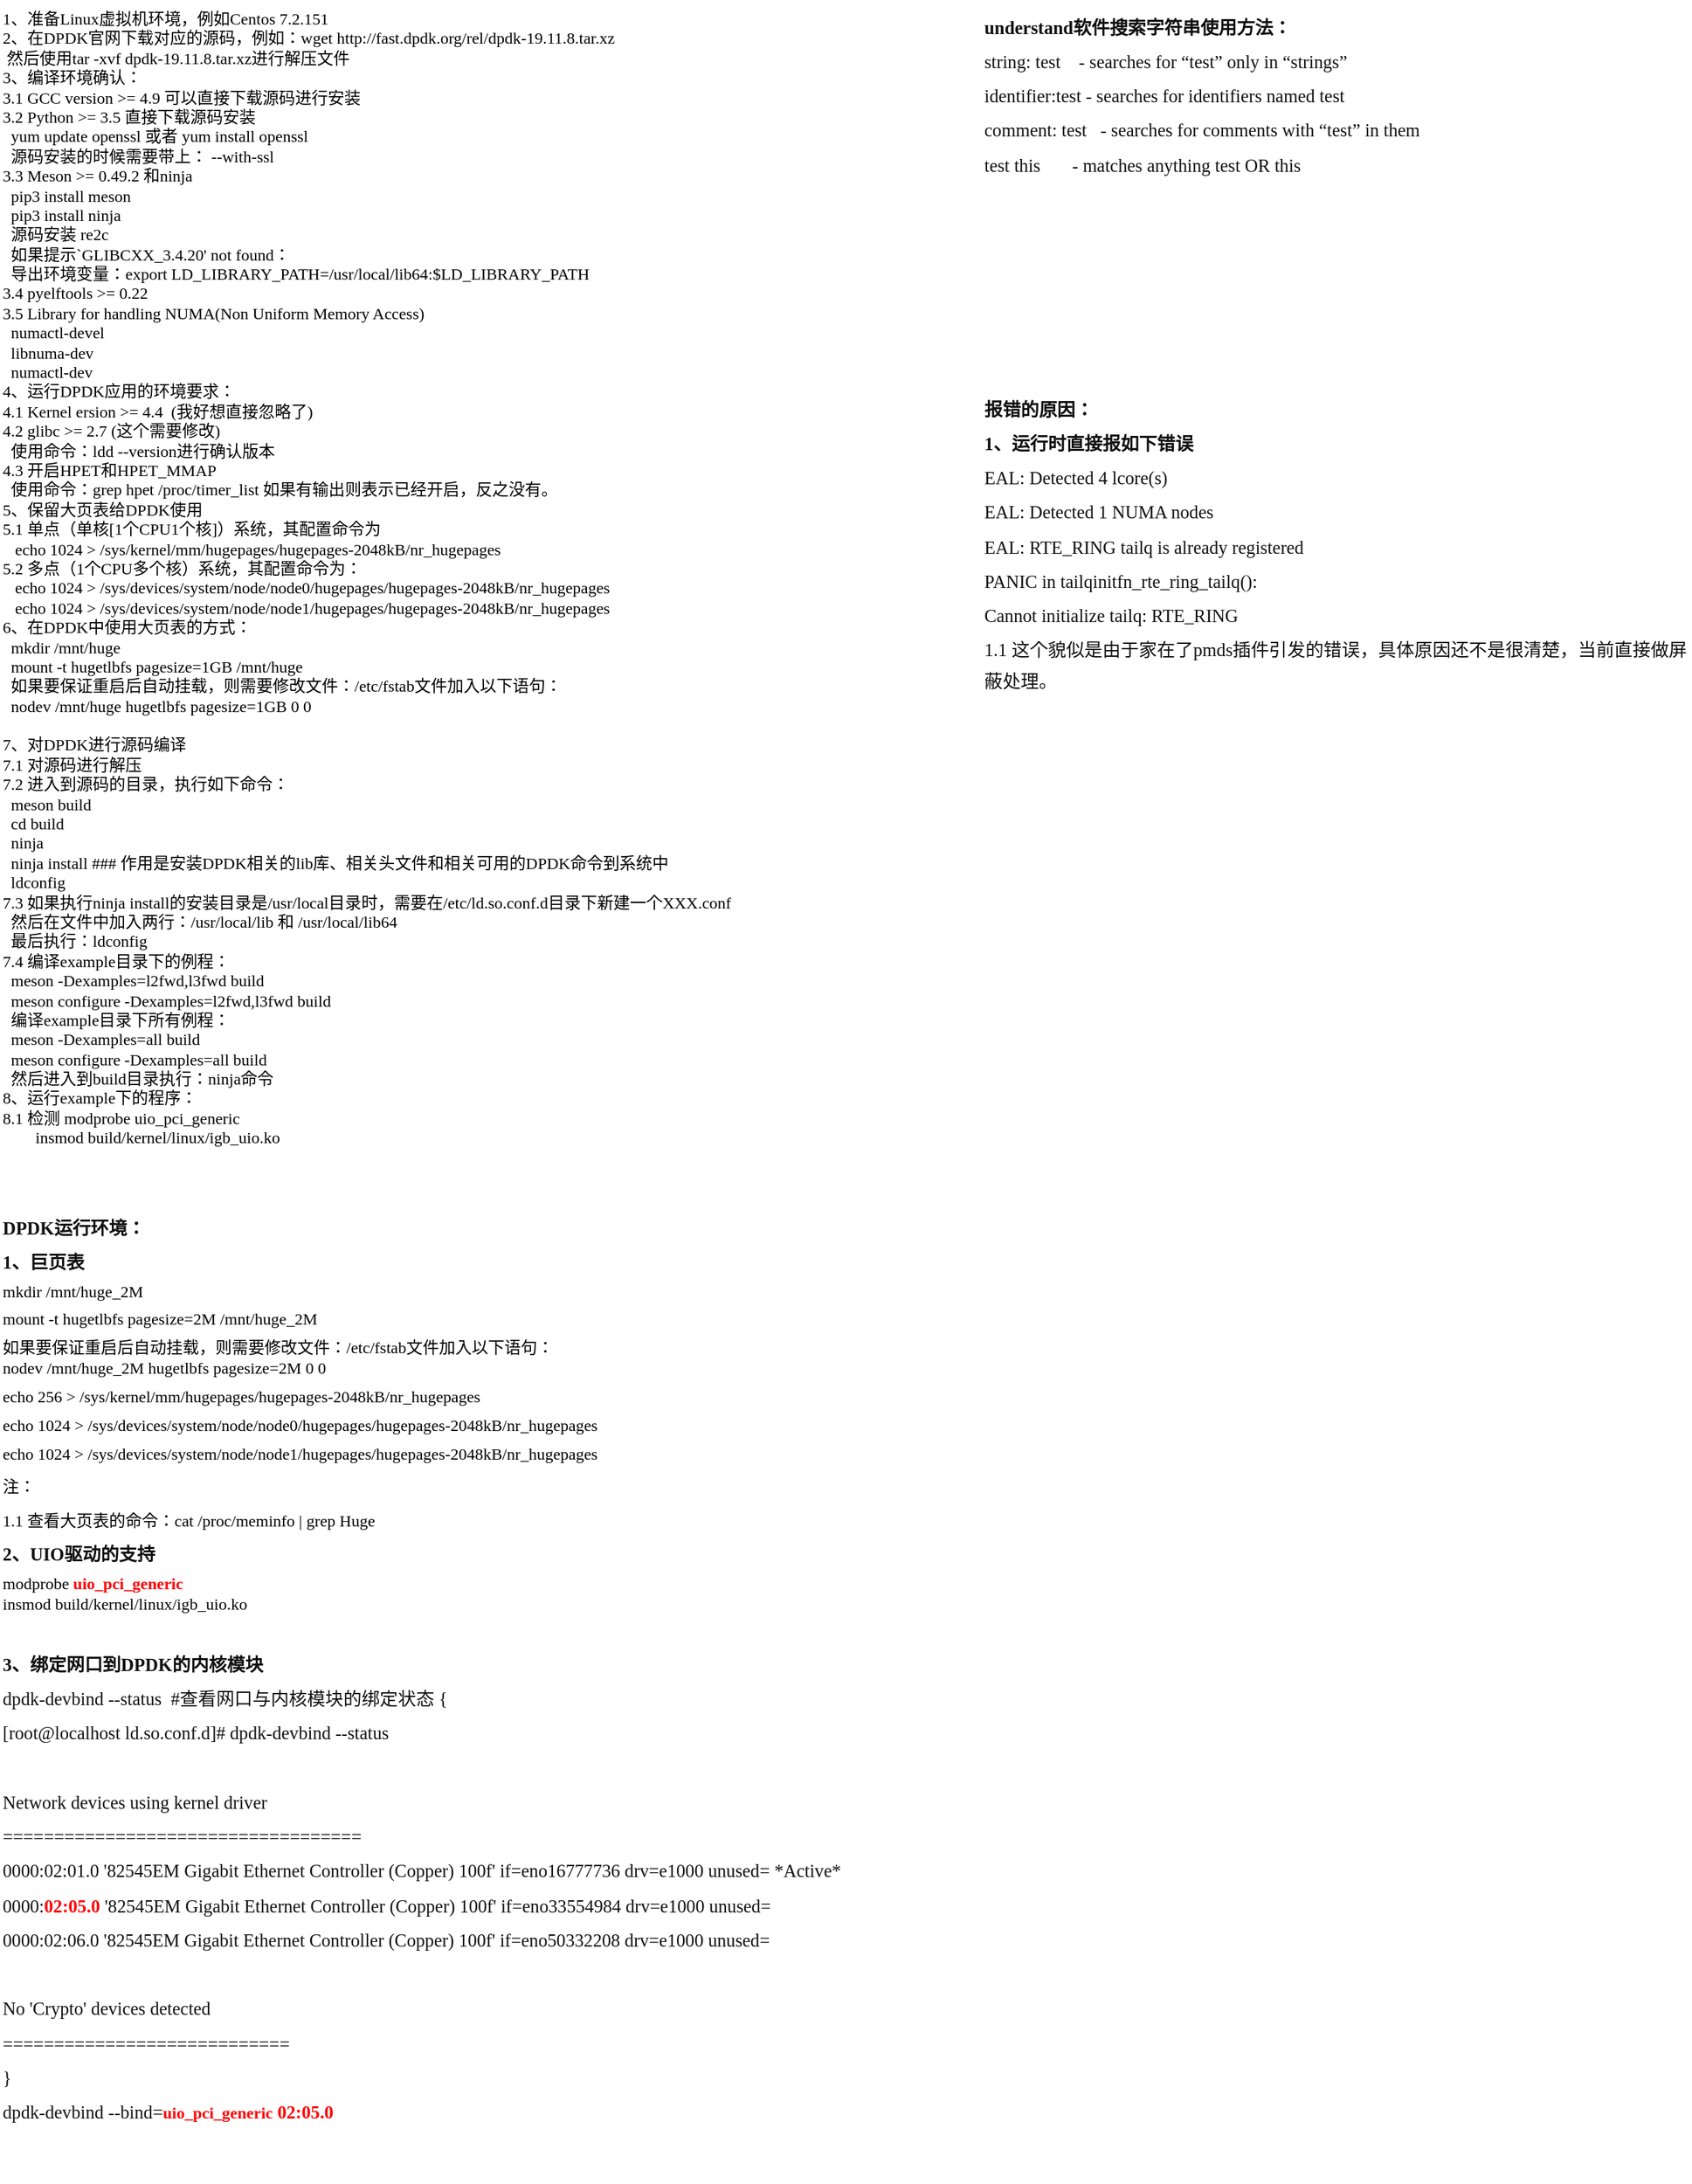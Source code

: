 <mxfile version="14.7.3" type="github">
  <diagram id="tiC5_lr3c7eBxx_vU2C-" name="Page-1">
    <mxGraphModel dx="1206" dy="712" grid="1" gridSize="10" guides="1" tooltips="1" connect="1" arrows="1" fold="1" page="1" pageScale="1" pageWidth="827" pageHeight="1169" math="0" shadow="0">
      <root>
        <mxCell id="0" />
        <mxCell id="1" parent="0" />
        <mxCell id="bjBxFB213XxqrcSqxuYE-1" value="1、准备Linux虚拟机环境，例如Centos 7.2.151&lt;div style=&quot;resize: none ; outline: 0px ; font-size: inherit&quot;&gt;2、在DPDK官网下载对应的源码，例如：wget http://fast.dpdk.org/rel/dpdk-19.11.8.tar.xz&lt;/div&gt;&lt;div style=&quot;resize: none ; outline: 0px ; font-size: inherit&quot;&gt;&amp;nbsp;然后使用tar -xvf dpdk-19.11.8.tar.xz进行解压文件&lt;/div&gt;&lt;div style=&quot;resize: none ; outline: 0px ; font-size: inherit&quot;&gt;3、编译环境确认：&lt;/div&gt;&lt;div style=&quot;resize: none ; outline: 0px ; font-size: inherit&quot;&gt;3.1 GCC version &amp;gt;= 4.9 可以直接下载源码进行安装&lt;/div&gt;&lt;div style=&quot;resize: none ; outline: 0px ; font-size: inherit&quot;&gt;3.2 Python &amp;gt;= 3.5 直接下载源码安装&lt;/div&gt;&lt;div style=&quot;resize: none ; outline: 0px ; font-size: inherit&quot;&gt;&amp;nbsp; yum update openssl 或者 yum install openssl&lt;/div&gt;&lt;div style=&quot;resize: none ; outline: 0px ; font-size: inherit&quot;&gt;&amp;nbsp; 源码安装的时候需要带上： --with-ssl&lt;/div&gt;&lt;div style=&quot;resize: none ; outline: 0px ; font-size: inherit&quot;&gt;3.3 Meson &amp;gt;= 0.49.2 和ninja&lt;/div&gt;&lt;div style=&quot;resize: none ; outline: 0px ; font-size: inherit&quot;&gt;&amp;nbsp;&amp;nbsp;pip3 install meson&lt;/div&gt;&lt;div style=&quot;resize: none ; outline: 0px ; font-size: inherit&quot;&gt;&amp;nbsp;&amp;nbsp;pip3 install ninja&lt;/div&gt;&lt;div style=&quot;resize: none ; outline: 0px ; font-size: inherit&quot;&gt;&amp;nbsp; 源码安装 re2c&lt;/div&gt;&lt;div style=&quot;resize: none ; outline: 0px ; font-size: inherit&quot;&gt;&amp;nbsp; 如果提示`GLIBCXX_3.4.20&#39; not found：&lt;/div&gt;&lt;div style=&quot;resize: none ; outline: 0px ; font-size: inherit&quot;&gt;&amp;nbsp; 导出环境变量：export LD_LIBRARY_PATH=/usr/local/lib64:$LD_LIBRARY_PATH&amp;nbsp;&lt;/div&gt;&lt;div style=&quot;resize: none ; outline: 0px ; font-size: inherit&quot;&gt;3.4 pyelftools &amp;gt;= 0.22&lt;/div&gt;&lt;div style=&quot;resize: none ; outline: 0px ; font-size: inherit&quot;&gt;3.5 Library for handling NUMA(Non Uniform Memory Access)&lt;/div&gt;&lt;div style=&quot;resize: none ; outline: 0px ; font-size: inherit&quot;&gt;&amp;nbsp; numactl-devel&lt;/div&gt;&lt;div style=&quot;resize: none ; outline: 0px ; font-size: inherit&quot;&gt;&amp;nbsp; libnuma-dev&lt;/div&gt;&lt;div style=&quot;resize: none ; outline: 0px ; font-size: inherit&quot;&gt;&amp;nbsp; numactl-dev&lt;/div&gt;&lt;div style=&quot;resize: none ; outline: 0px ; font-size: inherit&quot;&gt;4、运行DPDK应用的环境要求：&lt;/div&gt;&lt;div style=&quot;resize: none ; outline: 0px ; font-size: inherit&quot;&gt;4.1 Kernel ersion &amp;gt;= 4.4&amp;nbsp; (我好想直接忽略了)&lt;/div&gt;&lt;div style=&quot;resize: none ; outline: 0px ; font-size: inherit&quot;&gt;4.2 glibc &amp;gt;= 2.7 (这个需要修改)&lt;/div&gt;&lt;div style=&quot;resize: none ; outline: 0px ; font-size: inherit&quot;&gt;&amp;nbsp; 使用命令：ldd --version进行确认版本&lt;/div&gt;&lt;div style=&quot;resize: none ; outline: 0px ; font-size: inherit&quot;&gt;4.3 开启HPET和HPET_MMAP&lt;/div&gt;&lt;div style=&quot;resize: none ; outline: 0px ; font-size: inherit&quot;&gt;&amp;nbsp; 使用命令：grep hpet /proc/timer_list 如果有输出则表示已经开启，反之没有。&lt;/div&gt;&lt;div style=&quot;resize: none ; outline: 0px ; font-size: inherit&quot;&gt;5、保留大页表给DPDK使用&lt;/div&gt;&lt;div style=&quot;resize: none ; outline: 0px ; font-size: inherit&quot;&gt;5.1 单点（单核[1个CPU1个核]）系统，&lt;span style=&quot;font-size: inherit&quot;&gt;其配置命令为&lt;/span&gt;&lt;/div&gt;&lt;div style=&quot;resize: none ; outline: 0px ; font-size: inherit&quot;&gt;&lt;span style=&quot;font-size: inherit&quot;&gt;&amp;nbsp; &amp;nbsp;echo 1024 &amp;gt; /sys/kernel/mm/hugepages/hugepages-2048kB/nr_hugepages&lt;/span&gt;&lt;/div&gt;&lt;div style=&quot;resize: none ; outline: 0px ; font-size: inherit&quot;&gt;5.2 多点（1个CPU多个核）系统，其配置命令为：&lt;/div&gt;&lt;div style=&quot;resize: none ; outline: 0px ; font-size: inherit&quot;&gt;&amp;nbsp; &amp;nbsp;echo 1024 &amp;gt; /sys/devices/system/node/node0/hugepages/hugepages-2048kB/nr_hugepages&lt;/div&gt;&lt;div style=&quot;resize: none ; outline: 0px ; font-size: inherit&quot;&gt;&lt;/div&gt;&amp;nbsp; &amp;nbsp;echo 1024 &amp;gt; /sys/devices/system/node/node1/hugepages/hugepages-2048kB/nr_hugepages&lt;div style=&quot;resize: none ; outline: 0px ; font-size: inherit&quot;&gt;6、在DPDK中使用大页表的方式：&lt;/div&gt;&lt;div style=&quot;resize: none ; outline: 0px ; font-size: inherit&quot;&gt;&amp;nbsp; mkdir /mnt/huge&lt;/div&gt;&lt;div style=&quot;resize: none ; outline: 0px ; font-size: inherit&quot;&gt;&lt;/div&gt;&amp;nbsp; mount -t hugetlbfs pagesize=1GB /mnt/huge&lt;div style=&quot;resize: none ; outline: 0px ; font-size: inherit&quot;&gt;&amp;nbsp; 如果要保证重启后自动挂载，则需要修改文件：/etc/fstab文件加入以下语句：&lt;/div&gt;&lt;div style=&quot;resize: none ; outline: 0px ; font-size: inherit&quot;&gt;&amp;nbsp; nodev /mnt/huge hugetlbfs pagesize=1GB 0 0&lt;/div&gt;&lt;div style=&quot;resize: none ; outline: 0px ; font-size: inherit&quot;&gt;&lt;br&gt;&lt;/div&gt;&lt;div style=&quot;resize: none ; outline: 0px ; font-size: inherit&quot;&gt;7、对DPDK进行源码编译&lt;/div&gt;&lt;div style=&quot;resize: none ; outline: 0px ; font-size: inherit&quot;&gt;7.1 对源码进行解压&lt;/div&gt;&lt;div style=&quot;resize: none ; outline: 0px ; font-size: inherit&quot;&gt;7.2 进入到源码的目录，执行如下命令：&lt;/div&gt;&lt;div style=&quot;resize: none ; outline: 0px ; font-size: inherit&quot;&gt;&amp;nbsp; meson build&lt;/div&gt;&lt;div style=&quot;resize: none ; outline: 0px ; font-size: inherit&quot;&gt;&amp;nbsp; cd build&lt;/div&gt;&lt;div style=&quot;resize: none ; outline: 0px ; font-size: inherit&quot;&gt;&amp;nbsp; ninja&lt;/div&gt;&lt;div style=&quot;resize: none ; outline: 0px ; font-size: inherit&quot;&gt;&amp;nbsp; ninja install ### 作用是安装DPDK相关的lib库、相关头文件和相关可用的DPDK命令到系统中&lt;/div&gt;&lt;div style=&quot;resize: none ; outline: 0px ; font-size: inherit&quot;&gt;&amp;nbsp; ldconfig&lt;/div&gt;&lt;div style=&quot;resize: none ; outline: 0px ; font-size: inherit&quot;&gt;7.3 如果执行ninja install的安装目录是/usr/local目录时，需要在/etc/ld.so.conf.d目录下新建一个XXX.conf&lt;/div&gt;&lt;div style=&quot;resize: none ; outline: 0px ; font-size: inherit&quot;&gt;&amp;nbsp; 然后在文件中加入两行：/usr/local/lib 和 /usr/local/lib64&lt;/div&gt;&lt;div style=&quot;resize: none ; outline: 0px ; font-size: inherit&quot;&gt;&amp;nbsp; 最后执行：ldconfig&lt;/div&gt;&lt;div style=&quot;resize: none ; outline: 0px ; font-size: inherit&quot;&gt;7.4 编译example目录下的例程：&lt;/div&gt;&lt;div style=&quot;resize: none ; outline: 0px ; font-size: inherit&quot;&gt;&amp;nbsp;&amp;nbsp;meson -Dexamples=l2fwd,l3fwd build&lt;/div&gt;&lt;div style=&quot;resize: none ; outline: 0px ; font-size: inherit&quot;&gt;&amp;nbsp;&amp;nbsp;meson configure&amp;nbsp;-Dexamples=l2fwd,l3fwd build&lt;/div&gt;&lt;div style=&quot;resize: none ; outline: 0px ; font-size: inherit&quot;&gt;&amp;nbsp; 编译example目录下所有例程：&lt;/div&gt;&lt;div style=&quot;resize: none ; outline: 0px ; font-size: inherit&quot;&gt;&amp;nbsp;&amp;nbsp;meson -Dexamples=all build&lt;/div&gt;&lt;div style=&quot;resize: none ; outline: 0px ; font-size: inherit&quot;&gt;&amp;nbsp;&amp;nbsp;meson configure&amp;nbsp;-Dexamples=all build&lt;/div&gt;&lt;div style=&quot;resize: none ; outline: 0px ; font-size: inherit&quot;&gt;&amp;nbsp; 然后进入到build目录执行：ninja命令&lt;/div&gt;&lt;div style=&quot;resize: none ; outline: 0px ; font-size: inherit&quot;&gt;8、运行example下的程序：&lt;/div&gt;&lt;div style=&quot;resize: none ; outline: 0px ; font-size: inherit&quot;&gt;8.1 检测&amp;nbsp;modprobe uio_pci_generic&lt;/div&gt;&lt;div style=&quot;resize: none ; outline: 0px ; font-size: inherit&quot;&gt;&amp;nbsp; &amp;nbsp; &amp;nbsp; &amp;nbsp; insmod build/kernel/linux/igb_uio.ko&lt;/div&gt;" style="text;html=1;strokeColor=none;fillColor=none;align=left;verticalAlign=top;whiteSpace=wrap;rounded=0;fontFamily=Lucida Console;" parent="1" vertex="1">
          <mxGeometry x="40" y="40" width="640" height="880" as="geometry" />
        </mxCell>
        <mxCell id="bjBxFB213XxqrcSqxuYE-2" value="&lt;div&gt;&lt;div class=&quot;document&quot;&gt;&lt;p class=&quot;paragraph text-align-type-left pap-line-1.8 pap-line-rule-auto pap-spacing-before-2pt pap-spacing-after-2pt&quot; style=&quot;line-height: 180% ; margin-top: 2.667px ; margin-bottom: 2.667px&quot;&gt;&lt;span style=&quot;font-size: 10pt ; font-family: &amp;#34;simsun&amp;#34; , &amp;#34;songti sc&amp;#34; , , sans-serif ; color: rgb(17 , 17 , 17) ; background: transparent ; letter-spacing: 0pt ; vertical-align: baseline&quot;&gt;&lt;b&gt;understand软件搜索字符串使用方法：&lt;/b&gt;&lt;/span&gt;&lt;span style=&quot;font-size: 11pt ; font-family: &amp;#34;sf pro&amp;#34; , &amp;#34;pingfang sc&amp;#34; , &amp;#34;microsoft yahei&amp;#34; , , &amp;#34;noto sans cjk sc&amp;#34; , sans-serif , &amp;#34;roboto&amp;#34; , &amp;#34;droid sans&amp;#34; , &amp;#34;helvetica&amp;#34; , &amp;#34;tahoma&amp;#34; , &amp;#34;arial&amp;#34; , &amp;#34;hiragino sans gb&amp;#34; , &amp;#34;heiti sc&amp;#34; ; color: rgb(17 , 17 , 17) ; background: transparent ; letter-spacing: 0pt ; vertical-align: baseline&quot;&gt;&lt;/span&gt;&lt;/p&gt;&lt;p class=&quot;paragraph text-align-type-left pap-line-1.8 pap-line-rule-auto pap-spacing-before-2pt pap-spacing-after-2pt&quot; style=&quot;line-height: 180% ; margin-top: 2.667px ; margin-bottom: 2.667px&quot;&gt;&lt;span style=&quot;font-size: 10pt ; font-family: &amp;#34;simsun&amp;#34; , &amp;#34;songti sc&amp;#34; , , sans-serif ; color: rgb(17 , 17 , 17) ; background: transparent ; letter-spacing: 0pt ; vertical-align: baseline&quot;&gt;string: test&amp;nbsp; &amp;nbsp; - searches for “test” only in “strings”&lt;/span&gt;&lt;span style=&quot;font-size: 11pt ; font-family: &amp;#34;sf pro&amp;#34; , &amp;#34;pingfang sc&amp;#34; , &amp;#34;microsoft yahei&amp;#34; , , &amp;#34;noto sans cjk sc&amp;#34; , sans-serif , &amp;#34;roboto&amp;#34; , &amp;#34;droid sans&amp;#34; , &amp;#34;helvetica&amp;#34; , &amp;#34;tahoma&amp;#34; , &amp;#34;arial&amp;#34; , &amp;#34;hiragino sans gb&amp;#34; , &amp;#34;heiti sc&amp;#34; ; color: rgb(17 , 17 , 17) ; background: transparent ; letter-spacing: 0pt ; vertical-align: baseline&quot;&gt;&lt;/span&gt;&lt;/p&gt;&lt;p class=&quot;paragraph text-align-type-left pap-line-1.8 pap-line-rule-auto pap-spacing-before-2pt pap-spacing-after-2pt&quot; style=&quot;line-height: 180% ; margin-top: 2.667px ; margin-bottom: 2.667px&quot;&gt;&lt;span style=&quot;font-size: 10pt ; font-family: &amp;#34;simsun&amp;#34; , &amp;#34;songti sc&amp;#34; , , sans-serif ; color: rgb(17 , 17 , 17) ; background: transparent ; letter-spacing: 0pt ; vertical-align: baseline&quot;&gt;identifier:test     - searches for identifiers named test&lt;/span&gt;&lt;span style=&quot;font-size: 11pt ; font-family: &amp;#34;sf pro&amp;#34; , &amp;#34;pingfang sc&amp;#34; , &amp;#34;microsoft yahei&amp;#34; , , &amp;#34;noto sans cjk sc&amp;#34; , sans-serif , &amp;#34;roboto&amp;#34; , &amp;#34;droid sans&amp;#34; , &amp;#34;helvetica&amp;#34; , &amp;#34;tahoma&amp;#34; , &amp;#34;arial&amp;#34; , &amp;#34;hiragino sans gb&amp;#34; , &amp;#34;heiti sc&amp;#34; ; color: rgb(17 , 17 , 17) ; background: transparent ; letter-spacing: 0pt ; vertical-align: baseline&quot;&gt;&lt;/span&gt;&lt;/p&gt;&lt;p class=&quot;paragraph text-align-type-left pap-line-1.8 pap-line-rule-auto pap-spacing-before-2pt pap-spacing-after-2pt&quot; style=&quot;line-height: 180% ; margin-top: 2.667px ; margin-bottom: 2.667px&quot;&gt;&lt;span style=&quot;font-size: 10pt ; font-family: &amp;#34;simsun&amp;#34; , &amp;#34;songti sc&amp;#34; , , sans-serif ; color: rgb(17 , 17 , 17) ; background: transparent ; letter-spacing: 0pt ; vertical-align: baseline&quot;&gt;comment: test&amp;nbsp; &amp;nbsp;- searches for comments with “test” in them&lt;/span&gt;&lt;span style=&quot;font-size: 11pt ; font-family: &amp;#34;sf pro&amp;#34; , &amp;#34;pingfang sc&amp;#34; , &amp;#34;microsoft yahei&amp;#34; , , &amp;#34;noto sans cjk sc&amp;#34; , sans-serif , &amp;#34;roboto&amp;#34; , &amp;#34;droid sans&amp;#34; , &amp;#34;helvetica&amp;#34; , &amp;#34;tahoma&amp;#34; , &amp;#34;arial&amp;#34; , &amp;#34;hiragino sans gb&amp;#34; , &amp;#34;heiti sc&amp;#34; ; color: rgb(17 , 17 , 17) ; background: transparent ; letter-spacing: 0pt ; vertical-align: baseline&quot;&gt;&lt;/span&gt;&lt;/p&gt;&lt;p class=&quot;paragraph text-align-type-left pap-line-1.8 pap-line-rule-auto pap-spacing-before-2pt pap-spacing-after-2pt&quot; style=&quot;line-height: 180% ; margin-top: 2.667px ; margin-bottom: 2.667px&quot;&gt;&lt;span style=&quot;font-size: 10pt ; font-family: &amp;#34;simsun&amp;#34; , &amp;#34;songti sc&amp;#34; , , sans-serif ; color: rgb(17 , 17 , 17) ; background: transparent ; letter-spacing: 0pt ; vertical-align: baseline&quot;&gt;test this&amp;nbsp; &amp;nbsp; &amp;nbsp; &amp;nbsp;- matches anything test OR this&lt;/span&gt;&lt;span style=&quot;font-size: 10pt ; font-family: &amp;#34;simsun&amp;#34; , &amp;#34;songti sc&amp;#34; , , sans-serif ; color: rgb(17 , 17 , 17) ; background: transparent ; letter-spacing: 0pt ; vertical-align: baseline&quot;&gt;&lt;/span&gt;&lt;/p&gt;&lt;/div&gt;&lt;/div&gt;" style="text;html=1;strokeColor=none;fillColor=none;align=left;verticalAlign=top;whiteSpace=wrap;rounded=0;fontFamily=Lucida Console;" parent="1" vertex="1">
          <mxGeometry x="760" y="40" width="520" height="200" as="geometry" />
        </mxCell>
        <mxCell id="bjBxFB213XxqrcSqxuYE-3" value="&lt;div class=&quot;document&quot;&gt;&lt;p class=&quot;paragraph text-align-type-left pap-line-1.8 pap-line-rule-auto pap-spacing-before-2pt pap-spacing-after-2pt&quot; style=&quot;line-height: 180% ; margin-top: 2.667px ; margin-bottom: 2.667px&quot;&gt;&lt;font&gt;&lt;span style=&quot;font-size: 10pt ; font-family: &amp;#34;simsun&amp;#34; , &amp;#34;songti sc&amp;#34; , , sans-serif ; color: rgb(17 , 17 , 17) ; background: transparent ; letter-spacing: 0pt ; vertical-align: baseline&quot;&gt;&lt;b&gt;报错的原因：&lt;/b&gt;&lt;/span&gt;&lt;span style=&quot;font-size: 11pt ; font-family: &amp;#34;sf pro&amp;#34; , &amp;#34;pingfang sc&amp;#34; , &amp;#34;microsoft yahei&amp;#34; , , &amp;#34;noto sans cjk sc&amp;#34; , sans-serif , &amp;#34;roboto&amp;#34; , &amp;#34;droid sans&amp;#34; , &amp;#34;helvetica&amp;#34; , &amp;#34;tahoma&amp;#34; , &amp;#34;arial&amp;#34; , &amp;#34;hiragino sans gb&amp;#34; , &amp;#34;heiti sc&amp;#34; ; color: rgb(17 , 17 , 17) ; background: transparent ; letter-spacing: 0pt ; vertical-align: baseline&quot;&gt;&lt;/span&gt;&lt;/font&gt;&lt;/p&gt;&lt;p class=&quot;paragraph text-align-type-left pap-line-1.8 pap-line-rule-auto pap-spacing-before-2pt pap-spacing-after-2pt&quot; style=&quot;line-height: 180% ; margin-top: 2.667px ; margin-bottom: 2.667px&quot;&gt;&lt;font color=&quot;#111111&quot;&gt;&lt;span style=&quot;font-size: 13.333px&quot;&gt;&lt;b&gt;1、运行时直接报如下错误&lt;/b&gt;&lt;/span&gt;&lt;/font&gt;&lt;/p&gt;&lt;p class=&quot;paragraph text-align-type-left pap-line-1.8 pap-line-rule-auto pap-spacing-before-2pt pap-spacing-after-2pt&quot; style=&quot;line-height: 180% ; margin-top: 2.667px ; margin-bottom: 2.667px&quot;&gt;&lt;font color=&quot;#111111&quot;&gt;&lt;span style=&quot;font-size: 13.333px&quot;&gt;EAL: Detected 4 lcore(s)&lt;/span&gt;&lt;/font&gt;&lt;/p&gt;&lt;p class=&quot;paragraph text-align-type-left pap-line-1.8 pap-line-rule-auto pap-spacing-before-2pt pap-spacing-after-2pt&quot; style=&quot;line-height: 180% ; margin-top: 2.667px ; margin-bottom: 2.667px&quot;&gt;&lt;font color=&quot;#111111&quot;&gt;&lt;span style=&quot;font-size: 13.333px&quot;&gt;EAL: Detected 1 NUMA nodes&lt;/span&gt;&lt;/font&gt;&lt;/p&gt;&lt;p class=&quot;paragraph text-align-type-left pap-line-1.8 pap-line-rule-auto pap-spacing-before-2pt pap-spacing-after-2pt&quot; style=&quot;line-height: 180% ; margin-top: 2.667px ; margin-bottom: 2.667px&quot;&gt;&lt;font color=&quot;#111111&quot;&gt;&lt;span style=&quot;font-size: 13.333px&quot;&gt;EAL: RTE_RING tailq is already registered&lt;/span&gt;&lt;/font&gt;&lt;/p&gt;&lt;p class=&quot;paragraph text-align-type-left pap-line-1.8 pap-line-rule-auto pap-spacing-before-2pt pap-spacing-after-2pt&quot; style=&quot;line-height: 180% ; margin-top: 2.667px ; margin-bottom: 2.667px&quot;&gt;&lt;font color=&quot;#111111&quot;&gt;&lt;span style=&quot;font-size: 13.333px&quot;&gt;PANIC in tailqinitfn_rte_ring_tailq():&lt;/span&gt;&lt;/font&gt;&lt;/p&gt;&lt;p class=&quot;paragraph text-align-type-left pap-line-1.8 pap-line-rule-auto pap-spacing-before-2pt pap-spacing-after-2pt&quot; style=&quot;line-height: 180% ; margin-top: 2.667px ; margin-bottom: 2.667px&quot;&gt;&lt;/p&gt;&lt;p class=&quot;paragraph text-align-type-left pap-line-1.8 pap-line-rule-auto pap-spacing-before-2pt pap-spacing-after-2pt&quot; style=&quot;line-height: 180% ; margin-top: 2.667px ; margin-bottom: 2.667px&quot;&gt;&lt;font color=&quot;#111111&quot;&gt;&lt;span style=&quot;font-size: 13.333px&quot;&gt;Cannot initialize tailq: RTE_RING&lt;/span&gt;&lt;/font&gt;&lt;/p&gt;&lt;p class=&quot;paragraph text-align-type-left pap-line-1.8 pap-line-rule-auto pap-spacing-before-2pt pap-spacing-after-2pt&quot; style=&quot;line-height: 180% ; margin-top: 2.667px ; margin-bottom: 2.667px&quot;&gt;&lt;font color=&quot;#111111&quot;&gt;&lt;span style=&quot;font-size: 13.333px&quot;&gt;1.1 这个貌似是由于家在了pmds插件引发的错误，具体原因还不是很清楚，当前直接做屏蔽处理。&lt;/span&gt;&lt;/font&gt;&lt;/p&gt;&lt;p class=&quot;paragraph text-align-type-left pap-line-1.8 pap-line-rule-auto pap-spacing-before-2pt pap-spacing-after-2pt&quot; style=&quot;line-height: 180% ; margin-top: 2.667px ; margin-bottom: 2.667px&quot;&gt;&lt;font color=&quot;#111111&quot;&gt;&lt;span style=&quot;font-size: 13.333px&quot;&gt;&lt;br&gt;&lt;/span&gt;&lt;/font&gt;&lt;/p&gt;&lt;div&gt;&lt;font&gt;&lt;br&gt;&lt;/font&gt;&lt;/div&gt;&lt;p class=&quot;paragraph text-align-type-left pap-line-1.8 pap-line-rule-auto pap-spacing-before-2pt pap-spacing-after-2pt&quot; style=&quot;line-height: 180% ; margin-top: 2.667px ; margin-bottom: 2.667px&quot;&gt;&lt;font color=&quot;#111111&quot;&gt;&lt;span style=&quot;font-size: 13.333px&quot;&gt;&lt;br&gt;&lt;/span&gt;&lt;/font&gt;&lt;/p&gt;&lt;p class=&quot;paragraph text-align-type-left pap-line-1.8 pap-line-rule-auto pap-spacing-before-2pt pap-spacing-after-2pt&quot; style=&quot;line-height: 180% ; margin-top: 2.667px ; margin-bottom: 2.667px&quot;&gt;&lt;font color=&quot;#111111&quot;&gt;&lt;span style=&quot;font-size: 13.333px&quot;&gt;&lt;br&gt;&lt;/span&gt;&lt;/font&gt;&lt;/p&gt;&lt;/div&gt;" style="text;html=1;strokeColor=none;fillColor=none;align=left;verticalAlign=top;whiteSpace=wrap;rounded=0;fontFamily=Lucida Console;" parent="1" vertex="1">
          <mxGeometry x="760" y="320" width="520" height="240" as="geometry" />
        </mxCell>
        <mxCell id="QvP58mdF4u6E48YRdZP_-1" value="&lt;div class=&quot;document&quot;&gt;&lt;p class=&quot;paragraph text-align-type-left pap-line-1.8 pap-line-rule-auto pap-spacing-before-2pt pap-spacing-after-2pt&quot; style=&quot;line-height: 180% ; margin-top: 2.667px ; margin-bottom: 2.667px&quot;&gt;&lt;font color=&quot;#111111&quot;&gt;&lt;span style=&quot;font-size: 13.333px&quot;&gt;&lt;b&gt;DPDK运行环境：&lt;/b&gt;&lt;/span&gt;&lt;/font&gt;&lt;/p&gt;&lt;p class=&quot;paragraph text-align-type-left pap-line-1.8 pap-line-rule-auto pap-spacing-before-2pt pap-spacing-after-2pt&quot; style=&quot;line-height: 180% ; margin-top: 2.667px ; margin-bottom: 2.667px&quot;&gt;&lt;font color=&quot;#111111&quot;&gt;&lt;span style=&quot;font-size: 13.333px&quot;&gt;&lt;b&gt;1、巨页表&lt;/b&gt;&lt;/span&gt;&lt;/font&gt;&lt;/p&gt;&lt;div style=&quot;font-size: inherit ; resize: none ; outline: 0px&quot;&gt;mkdir /mnt/huge_2M&lt;/div&gt;&lt;div style=&quot;font-size: inherit ; resize: none ; outline: 0px&quot;&gt;&lt;/div&gt;&lt;p class=&quot;paragraph text-align-type-left pap-line-1.8 pap-line-rule-auto pap-spacing-before-2pt pap-spacing-after-2pt&quot; style=&quot;line-height: 180% ; margin-top: 2.667px ; margin-bottom: 2.667px&quot;&gt;mount -t hugetlbfs pagesize=2M /mnt/huge_2M&lt;/p&gt;&lt;div style=&quot;font-size: inherit ; resize: none ; outline: 0px&quot;&gt;如果要保证重启后自动挂载，则需要修改文件：/etc/fstab文件加入以下语句：&lt;/div&gt;&lt;div style=&quot;font-size: inherit ; resize: none ; outline: 0px&quot;&gt;nodev /mnt/huge_2M hugetlbfs pagesize=2M 0 0&lt;/div&gt;&lt;p class=&quot;paragraph text-align-type-left pap-line-1.8 pap-line-rule-auto pap-spacing-before-2pt pap-spacing-after-2pt&quot; style=&quot;line-height: 180% ; margin-top: 2.667px ; margin-bottom: 2.667px&quot;&gt;echo 256 &amp;gt; /sys/kernel/mm/hugepages/hugepages-2048kB/nr_hugepages&lt;font color=&quot;#111111&quot;&gt;&lt;span style=&quot;font-size: 13.333px&quot;&gt;&lt;br&gt;&lt;/span&gt;&lt;/font&gt;&lt;/p&gt;&lt;div style=&quot;font-size: inherit ; resize: none ; outline: 0px&quot;&gt;echo 1024 &amp;gt; /sys/devices/system/node/node0/hugepages/hugepages-2048kB/nr_hugepages&lt;/div&gt;&lt;div style=&quot;font-size: inherit ; resize: none ; outline: 0px&quot;&gt;&lt;/div&gt;&lt;p class=&quot;paragraph text-align-type-left pap-line-1.8 pap-line-rule-auto pap-spacing-before-2pt pap-spacing-after-2pt&quot; style=&quot;line-height: 180% ; margin-top: 2.667px ; margin-bottom: 2.667px&quot;&gt;echo 1024 &amp;gt; /sys/devices/system/node/node1/hugepages/hugepages-2048kB/nr_hugepages&lt;font color=&quot;#111111&quot;&gt;&lt;span style=&quot;font-size: 13.333px&quot;&gt;&lt;br&gt;&lt;/span&gt;&lt;/font&gt;&lt;/p&gt;&lt;p class=&quot;paragraph text-align-type-left pap-line-1.8 pap-line-rule-auto pap-spacing-before-2pt pap-spacing-after-2pt&quot; style=&quot;line-height: 180% ; margin-top: 2.667px ; margin-bottom: 2.667px&quot;&gt;注：&lt;/p&gt;&lt;p class=&quot;paragraph text-align-type-left pap-line-1.8 pap-line-rule-auto pap-spacing-before-2pt pap-spacing-after-2pt&quot; style=&quot;line-height: 180% ; margin-top: 2.667px ; margin-bottom: 2.667px&quot;&gt;1.1 查看大页表的命令：cat /proc/meminfo | grep Huge&lt;/p&gt;&lt;p class=&quot;paragraph text-align-type-left pap-line-1.8 pap-line-rule-auto pap-spacing-before-2pt pap-spacing-after-2pt&quot; style=&quot;line-height: 180% ; margin-top: 2.667px ; margin-bottom: 2.667px&quot;&gt;&lt;font color=&quot;#111111&quot;&gt;&lt;span style=&quot;font-size: 13.333px&quot;&gt;&lt;b&gt;2、UIO驱动的支持&lt;/b&gt;&lt;/span&gt;&lt;/font&gt;&lt;/p&gt;&lt;div style=&quot;font-size: inherit ; resize: none ; outline: 0px&quot;&gt;modprobe &lt;b&gt;&lt;font color=&quot;#ff0000&quot;&gt;uio_pci_generic&lt;/font&gt;&lt;/b&gt;&lt;/div&gt;&lt;div style=&quot;font-size: inherit ; resize: none ; outline: 0px&quot;&gt;insmod build/kernel/linux/igb_uio.ko&lt;/div&gt;&lt;p class=&quot;paragraph text-align-type-left pap-line-1.8 pap-line-rule-auto pap-spacing-before-2pt pap-spacing-after-2pt&quot; style=&quot;line-height: 180% ; margin-top: 2.667px ; margin-bottom: 2.667px&quot;&gt;&lt;br&gt;&lt;/p&gt;&lt;p class=&quot;paragraph text-align-type-left pap-line-1.8 pap-line-rule-auto pap-spacing-before-2pt pap-spacing-after-2pt&quot; style=&quot;line-height: 180% ; margin-top: 2.667px ; margin-bottom: 2.667px&quot;&gt;&lt;font color=&quot;#111111&quot;&gt;&lt;span style=&quot;font-size: 13.333px&quot;&gt;&lt;b&gt;3、绑定网口到DPDK的内核模块&lt;/b&gt;&lt;/span&gt;&lt;/font&gt;&lt;/p&gt;&lt;p class=&quot;paragraph text-align-type-left pap-line-1.8 pap-line-rule-auto pap-spacing-before-2pt pap-spacing-after-2pt&quot; style=&quot;line-height: 21.6px ; margin-top: 2.667px ; margin-bottom: 2.667px&quot;&gt;&lt;font color=&quot;#111111&quot;&gt;&lt;span style=&quot;font-size: 13.333px&quot;&gt;dpdk-devbind --status&amp;nbsp; #查看网口与内核模块的绑定状态 {&lt;/span&gt;&lt;/font&gt;&lt;/p&gt;&lt;p class=&quot;paragraph text-align-type-left pap-line-1.8 pap-line-rule-auto pap-spacing-before-2pt pap-spacing-after-2pt&quot; style=&quot;line-height: 21.6px ; margin-top: 2.667px ; margin-bottom: 2.667px&quot;&gt;&lt;font color=&quot;#111111&quot;&gt;&lt;span style=&quot;font-size: 13.333px&quot;&gt;[root@localhost ld.so.conf.d]# dpdk-devbind --status&lt;/span&gt;&lt;/font&gt;&lt;/p&gt;&lt;p class=&quot;paragraph text-align-type-left pap-line-1.8 pap-line-rule-auto pap-spacing-before-2pt pap-spacing-after-2pt&quot; style=&quot;line-height: 21.6px ; margin-top: 2.667px ; margin-bottom: 2.667px&quot;&gt;&lt;font color=&quot;#111111&quot;&gt;&lt;span style=&quot;font-size: 13.333px&quot;&gt;&lt;br&gt;&lt;/span&gt;&lt;/font&gt;&lt;/p&gt;&lt;p class=&quot;paragraph text-align-type-left pap-line-1.8 pap-line-rule-auto pap-spacing-before-2pt pap-spacing-after-2pt&quot; style=&quot;line-height: 21.6px ; margin-top: 2.667px ; margin-bottom: 2.667px&quot;&gt;&lt;font color=&quot;#111111&quot;&gt;&lt;span style=&quot;font-size: 13.333px&quot;&gt;Network devices using kernel driver&lt;/span&gt;&lt;/font&gt;&lt;/p&gt;&lt;p class=&quot;paragraph text-align-type-left pap-line-1.8 pap-line-rule-auto pap-spacing-before-2pt pap-spacing-after-2pt&quot; style=&quot;line-height: 21.6px ; margin-top: 2.667px ; margin-bottom: 2.667px&quot;&gt;&lt;font color=&quot;#111111&quot;&gt;&lt;span style=&quot;font-size: 13.333px&quot;&gt;===================================&lt;/span&gt;&lt;/font&gt;&lt;/p&gt;&lt;p class=&quot;paragraph text-align-type-left pap-line-1.8 pap-line-rule-auto pap-spacing-before-2pt pap-spacing-after-2pt&quot; style=&quot;line-height: 21.6px ; margin-top: 2.667px ; margin-bottom: 2.667px&quot;&gt;&lt;font color=&quot;#111111&quot;&gt;&lt;span style=&quot;font-size: 13.333px&quot;&gt;0000:02:01.0 &#39;82545EM Gigabit Ethernet Controller (Copper) 100f&#39; if=eno16777736 drv=e1000 unused= *Active*&lt;/span&gt;&lt;/font&gt;&lt;/p&gt;&lt;p class=&quot;paragraph text-align-type-left pap-line-1.8 pap-line-rule-auto pap-spacing-before-2pt pap-spacing-after-2pt&quot; style=&quot;line-height: 21.6px ; margin-top: 2.667px ; margin-bottom: 2.667px&quot;&gt;&lt;span style=&quot;font-size: 13.333px&quot;&gt;&lt;font color=&quot;#111111&quot;&gt;0000:&lt;/font&gt;&lt;b&gt;&lt;font color=&quot;#ff0000&quot;&gt;02:05.0&lt;/font&gt;&lt;/b&gt;&lt;font color=&quot;#111111&quot;&gt;&amp;nbsp;&#39;82545EM Gigabit Ethernet Controller (Copper) 100f&#39; if=eno33554984 drv=e1000 unused=&lt;/font&gt;&lt;/span&gt;&lt;/p&gt;&lt;p class=&quot;paragraph text-align-type-left pap-line-1.8 pap-line-rule-auto pap-spacing-before-2pt pap-spacing-after-2pt&quot; style=&quot;line-height: 21.6px ; margin-top: 2.667px ; margin-bottom: 2.667px&quot;&gt;&lt;font color=&quot;#111111&quot;&gt;&lt;span style=&quot;font-size: 13.333px&quot;&gt;0000:02:06.0 &#39;82545EM Gigabit Ethernet Controller (Copper) 100f&#39; if=eno50332208 drv=e1000 unused=&lt;/span&gt;&lt;/font&gt;&lt;/p&gt;&lt;p class=&quot;paragraph text-align-type-left pap-line-1.8 pap-line-rule-auto pap-spacing-before-2pt pap-spacing-after-2pt&quot; style=&quot;line-height: 21.6px ; margin-top: 2.667px ; margin-bottom: 2.667px&quot;&gt;&lt;font color=&quot;#111111&quot;&gt;&lt;span style=&quot;font-size: 13.333px&quot;&gt;&lt;br&gt;&lt;/span&gt;&lt;/font&gt;&lt;/p&gt;&lt;p class=&quot;paragraph text-align-type-left pap-line-1.8 pap-line-rule-auto pap-spacing-before-2pt pap-spacing-after-2pt&quot; style=&quot;line-height: 21.6px ; margin-top: 2.667px ; margin-bottom: 2.667px&quot;&gt;&lt;font color=&quot;#111111&quot;&gt;&lt;span style=&quot;font-size: 13.333px&quot;&gt;No &#39;Crypto&#39; devices detected&lt;/span&gt;&lt;/font&gt;&lt;/p&gt;&lt;p class=&quot;paragraph text-align-type-left pap-line-1.8 pap-line-rule-auto pap-spacing-before-2pt pap-spacing-after-2pt&quot; style=&quot;line-height: 21.6px ; margin-top: 2.667px ; margin-bottom: 2.667px&quot;&gt;&lt;font color=&quot;#111111&quot;&gt;&lt;span style=&quot;font-size: 13.333px&quot;&gt;============================&lt;/span&gt;&lt;/font&gt;&lt;/p&gt;&lt;p class=&quot;paragraph text-align-type-left pap-line-1.8 pap-line-rule-auto pap-spacing-before-2pt pap-spacing-after-2pt&quot; style=&quot;line-height: 21.6px ; margin-top: 2.667px ; margin-bottom: 2.667px&quot;&gt;&lt;font color=&quot;#111111&quot;&gt;&lt;span style=&quot;font-size: 13.333px&quot;&gt;}&lt;/span&gt;&lt;br&gt;&lt;/font&gt;&lt;/p&gt;&lt;p class=&quot;paragraph text-align-type-left pap-line-1.8 pap-line-rule-auto pap-spacing-before-2pt pap-spacing-after-2pt&quot; style=&quot;line-height: 21.6px ; margin-top: 2.667px ; margin-bottom: 2.667px&quot;&gt;&lt;font color=&quot;#111111&quot;&gt;&lt;span style=&quot;font-size: 13.333px&quot;&gt;dpdk-devbind&amp;nbsp;&lt;/span&gt;&lt;/font&gt;&lt;span style=&quot;font-size: 13.333px&quot;&gt;&lt;font color=&quot;#111111&quot;&gt;--bind=&lt;/font&gt;&lt;/span&gt;&lt;b&gt;&lt;font color=&quot;#ff0000&quot;&gt;uio_pci_generic&lt;/font&gt;&lt;/b&gt;&lt;span style=&quot;font-size: 13.333px&quot;&gt;&lt;font color=&quot;#111111&quot;&gt;&amp;nbsp;&lt;/font&gt;&lt;/span&gt;&lt;span style=&quot;font-size: 13.333px&quot;&gt;&lt;b&gt;&lt;font color=&quot;#ff0000&quot;&gt;02:05.0&lt;/font&gt;&lt;/b&gt;&lt;/span&gt;&lt;/p&gt;&lt;/div&gt;" style="text;html=1;strokeColor=none;fillColor=none;align=left;verticalAlign=top;whiteSpace=wrap;rounded=0;fontFamily=Lucida Console;" vertex="1" parent="1">
          <mxGeometry x="40" y="920" width="640" height="720" as="geometry" />
        </mxCell>
      </root>
    </mxGraphModel>
  </diagram>
</mxfile>
